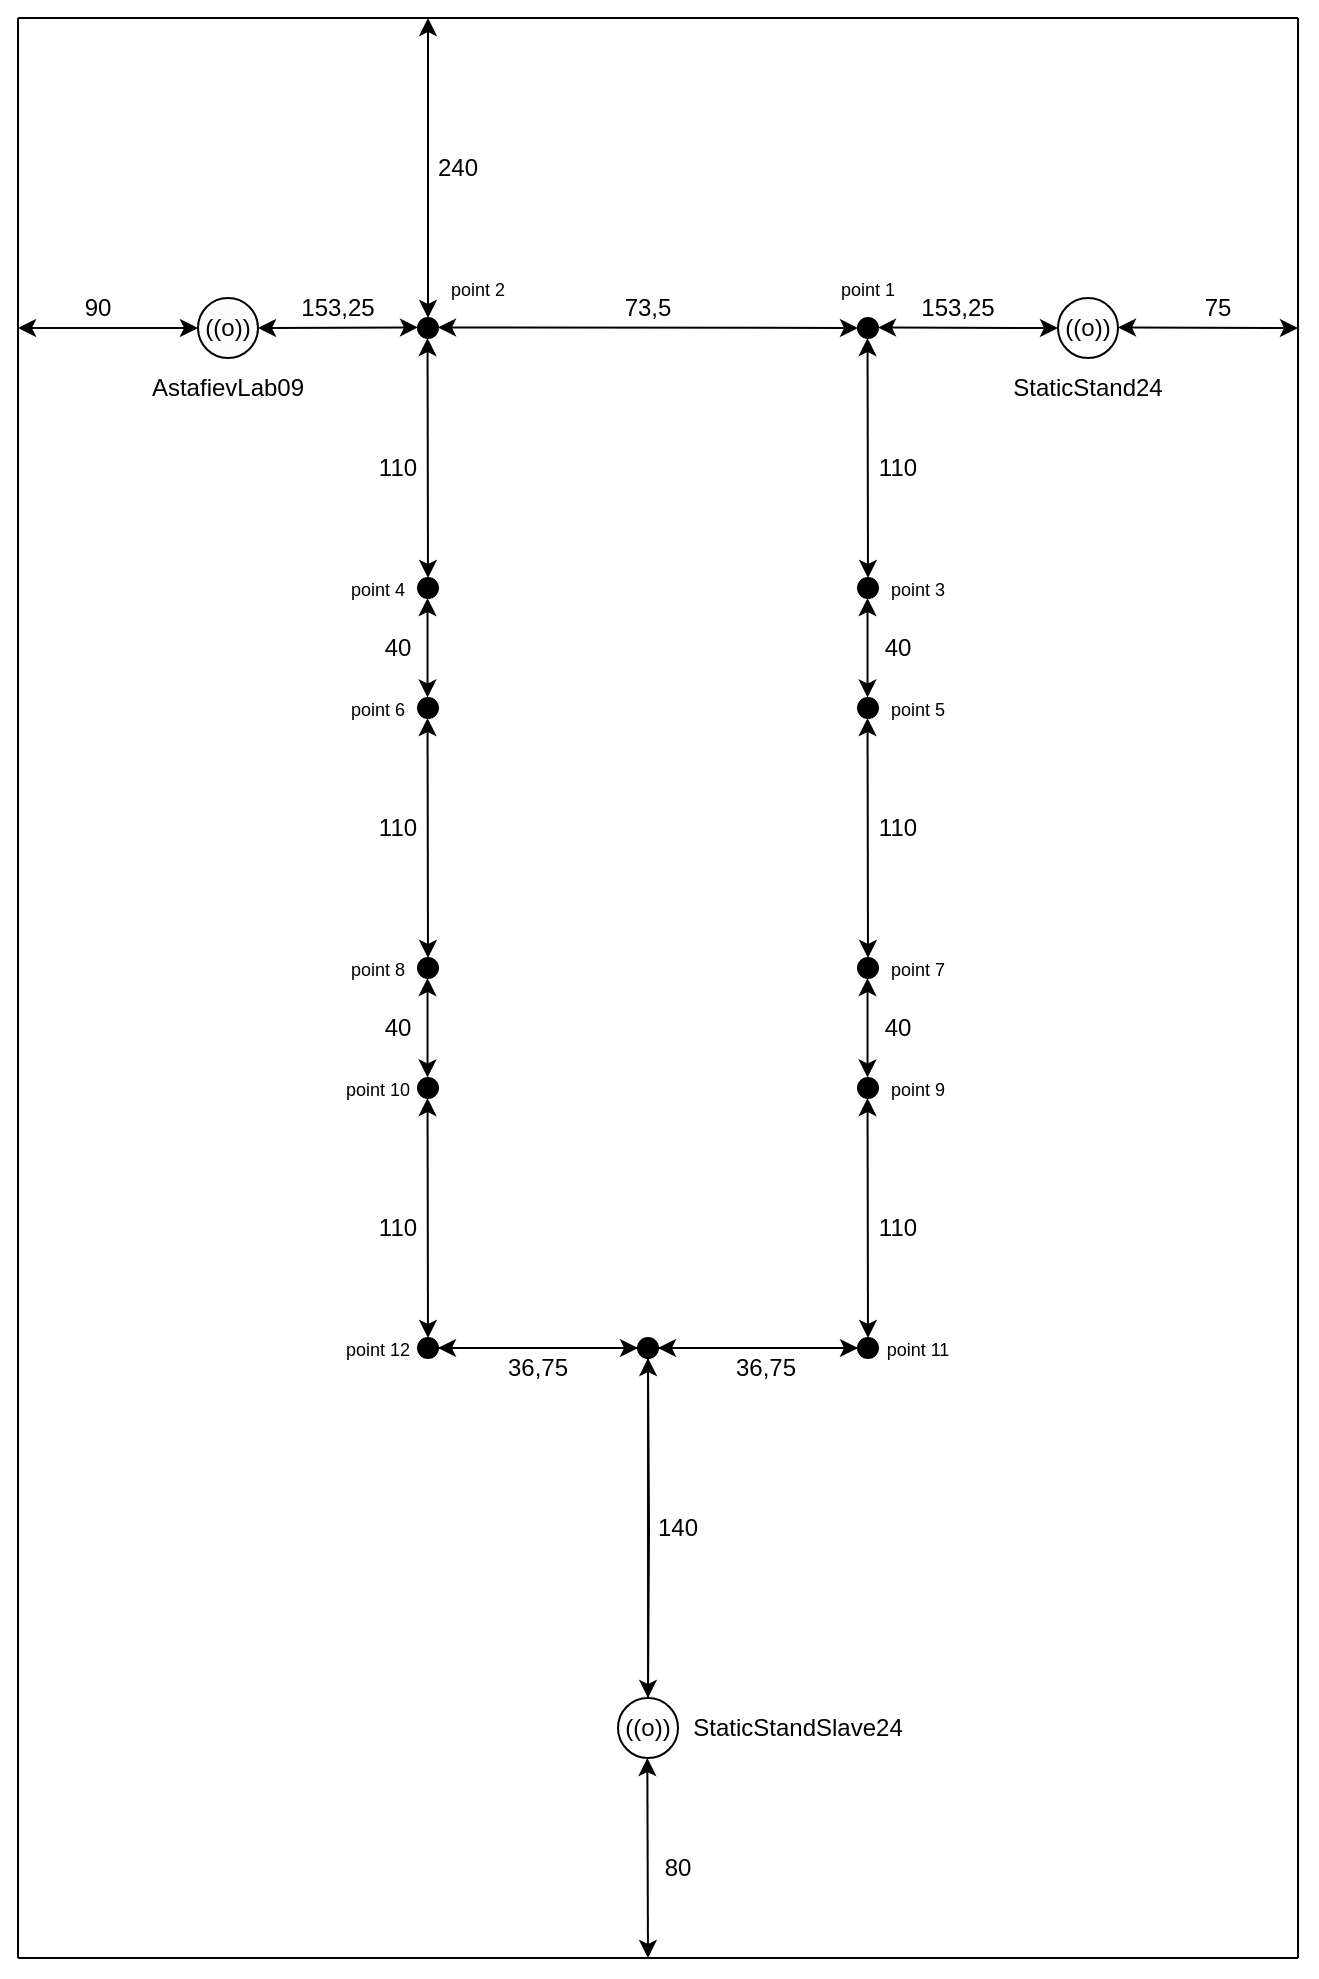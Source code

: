 <mxfile version="26.1.0">
  <diagram name="Страница — 1" id="Lmm25QguTGW_84BgqQ6a">
    <mxGraphModel dx="2049" dy="2235" grid="1" gridSize="10" guides="1" tooltips="1" connect="1" arrows="1" fold="1" page="1" pageScale="1" pageWidth="827" pageHeight="1169" math="0" shadow="0">
      <root>
        <mxCell id="0" />
        <mxCell id="1" parent="0" />
        <mxCell id="PwcIGHLQwaDQoBqi6ZXV-9" value="" style="endArrow=classic;startArrow=classic;html=1;rounded=0;" edge="1" parent="1">
          <mxGeometry width="50" height="50" relative="1" as="geometry">
            <mxPoint x="160" y="115" as="sourcePoint" />
            <mxPoint x="240" y="114.71" as="targetPoint" />
          </mxGeometry>
        </mxCell>
        <mxCell id="PwcIGHLQwaDQoBqi6ZXV-10" value="" style="endArrow=classic;startArrow=classic;html=1;rounded=0;" edge="1" parent="1">
          <mxGeometry width="50" height="50" relative="1" as="geometry">
            <mxPoint x="250" y="114.71" as="sourcePoint" />
            <mxPoint x="460" y="115" as="targetPoint" />
          </mxGeometry>
        </mxCell>
        <mxCell id="PwcIGHLQwaDQoBqi6ZXV-11" value="" style="endArrow=classic;startArrow=classic;html=1;rounded=0;" edge="1" parent="1">
          <mxGeometry width="50" height="50" relative="1" as="geometry">
            <mxPoint x="470" y="114.76" as="sourcePoint" />
            <mxPoint x="560" y="115" as="targetPoint" />
          </mxGeometry>
        </mxCell>
        <mxCell id="PwcIGHLQwaDQoBqi6ZXV-12" value="" style="endArrow=classic;startArrow=classic;html=1;rounded=0;entryX=0;entryY=0.5;entryDx=0;entryDy=0;" edge="1" parent="1">
          <mxGeometry width="50" height="50" relative="1" as="geometry">
            <mxPoint x="40" y="115" as="sourcePoint" />
            <mxPoint x="130" y="115" as="targetPoint" />
          </mxGeometry>
        </mxCell>
        <mxCell id="PwcIGHLQwaDQoBqi6ZXV-13" value="" style="endArrow=classic;startArrow=classic;html=1;rounded=0;" edge="1" parent="1">
          <mxGeometry width="50" height="50" relative="1" as="geometry">
            <mxPoint x="590" y="114.71" as="sourcePoint" />
            <mxPoint x="680" y="115" as="targetPoint" />
          </mxGeometry>
        </mxCell>
        <mxCell id="PwcIGHLQwaDQoBqi6ZXV-15" value="((о))" style="ellipse;whiteSpace=wrap;html=1;aspect=fixed;fillColor=#FCFCFC;" vertex="1" parent="1">
          <mxGeometry x="130" y="100" width="30" height="30" as="geometry" />
        </mxCell>
        <mxCell id="PwcIGHLQwaDQoBqi6ZXV-17" value="" style="ellipse;whiteSpace=wrap;html=1;aspect=fixed;fillColor=#000000;" vertex="1" parent="1">
          <mxGeometry x="240" y="110" width="10" height="10" as="geometry" />
        </mxCell>
        <mxCell id="PwcIGHLQwaDQoBqi6ZXV-18" value="((о))" style="ellipse;whiteSpace=wrap;html=1;aspect=fixed;fillColor=#FFFFFF;" vertex="1" parent="1">
          <mxGeometry x="560" y="100" width="30" height="30" as="geometry" />
        </mxCell>
        <mxCell id="PwcIGHLQwaDQoBqi6ZXV-19" value="" style="ellipse;whiteSpace=wrap;html=1;aspect=fixed;fillColor=#000000;" vertex="1" parent="1">
          <mxGeometry x="240" y="300" width="10" height="10" as="geometry" />
        </mxCell>
        <mxCell id="PwcIGHLQwaDQoBqi6ZXV-20" value="" style="ellipse;whiteSpace=wrap;html=1;aspect=fixed;fillColor=#000000;" vertex="1" parent="1">
          <mxGeometry x="460" y="110" width="10" height="10" as="geometry" />
        </mxCell>
        <mxCell id="PwcIGHLQwaDQoBqi6ZXV-22" value="" style="endArrow=classic;startArrow=classic;html=1;rounded=0;" edge="1" parent="1">
          <mxGeometry width="50" height="50" relative="1" as="geometry">
            <mxPoint x="244.76" y="250" as="sourcePoint" />
            <mxPoint x="244.76" y="299.71" as="targetPoint" />
          </mxGeometry>
        </mxCell>
        <mxCell id="PwcIGHLQwaDQoBqi6ZXV-23" value="" style="endArrow=classic;startArrow=classic;html=1;rounded=0;" edge="1" parent="1">
          <mxGeometry width="50" height="50" relative="1" as="geometry">
            <mxPoint x="464.76" y="250" as="sourcePoint" />
            <mxPoint x="464.76" y="299.71" as="targetPoint" />
          </mxGeometry>
        </mxCell>
        <mxCell id="PwcIGHLQwaDQoBqi6ZXV-24" value="" style="endArrow=classic;startArrow=classic;html=1;rounded=0;" edge="1" parent="1">
          <mxGeometry width="50" height="50" relative="1" as="geometry">
            <mxPoint x="244.76" y="120" as="sourcePoint" />
            <mxPoint x="245" y="240" as="targetPoint" />
          </mxGeometry>
        </mxCell>
        <mxCell id="PwcIGHLQwaDQoBqi6ZXV-25" value="" style="ellipse;whiteSpace=wrap;html=1;aspect=fixed;fillColor=#000000;" vertex="1" parent="1">
          <mxGeometry x="460" y="300" width="10" height="10" as="geometry" />
        </mxCell>
        <mxCell id="PwcIGHLQwaDQoBqi6ZXV-26" value="" style="endArrow=classic;startArrow=classic;html=1;rounded=0;" edge="1" parent="1">
          <mxGeometry width="50" height="50" relative="1" as="geometry">
            <mxPoint x="464.76" y="120" as="sourcePoint" />
            <mxPoint x="465" y="240" as="targetPoint" />
          </mxGeometry>
        </mxCell>
        <mxCell id="PwcIGHLQwaDQoBqi6ZXV-27" value="" style="ellipse;whiteSpace=wrap;html=1;aspect=fixed;fillColor=#000000;" vertex="1" parent="1">
          <mxGeometry x="460" y="240" width="10" height="10" as="geometry" />
        </mxCell>
        <mxCell id="PwcIGHLQwaDQoBqi6ZXV-28" value="" style="ellipse;whiteSpace=wrap;html=1;aspect=fixed;fillColor=#000000;" vertex="1" parent="1">
          <mxGeometry x="240" y="240" width="10" height="10" as="geometry" />
        </mxCell>
        <mxCell id="PwcIGHLQwaDQoBqi6ZXV-29" value="" style="endArrow=classic;startArrow=classic;html=1;rounded=0;" edge="1" parent="1">
          <mxGeometry width="50" height="50" relative="1" as="geometry">
            <mxPoint x="244.76" y="310" as="sourcePoint" />
            <mxPoint x="245" y="430" as="targetPoint" />
          </mxGeometry>
        </mxCell>
        <mxCell id="PwcIGHLQwaDQoBqi6ZXV-30" value="" style="endArrow=classic;startArrow=classic;html=1;rounded=0;" edge="1" parent="1">
          <mxGeometry width="50" height="50" relative="1" as="geometry">
            <mxPoint x="464.76" y="310" as="sourcePoint" />
            <mxPoint x="465" y="430" as="targetPoint" />
          </mxGeometry>
        </mxCell>
        <mxCell id="PwcIGHLQwaDQoBqi6ZXV-31" value="" style="ellipse;whiteSpace=wrap;html=1;aspect=fixed;fillColor=#000000;" vertex="1" parent="1">
          <mxGeometry x="460" y="430" width="10" height="10" as="geometry" />
        </mxCell>
        <mxCell id="PwcIGHLQwaDQoBqi6ZXV-32" value="" style="ellipse;whiteSpace=wrap;html=1;aspect=fixed;fillColor=#000000;" vertex="1" parent="1">
          <mxGeometry x="240" y="430" width="10" height="10" as="geometry" />
        </mxCell>
        <mxCell id="PwcIGHLQwaDQoBqi6ZXV-47" style="rounded=0;orthogonalLoop=1;jettySize=auto;html=1;exitX=1;exitY=0.5;exitDx=0;exitDy=0;entryX=0;entryY=0.5;entryDx=0;entryDy=0;" edge="1" parent="1" source="PwcIGHLQwaDQoBqi6ZXV-33" target="PwcIGHLQwaDQoBqi6ZXV-40">
          <mxGeometry relative="1" as="geometry" />
        </mxCell>
        <mxCell id="PwcIGHLQwaDQoBqi6ZXV-33" value="" style="ellipse;whiteSpace=wrap;html=1;aspect=fixed;fillColor=#000000;" vertex="1" parent="1">
          <mxGeometry x="240" y="620" width="10" height="10" as="geometry" />
        </mxCell>
        <mxCell id="PwcIGHLQwaDQoBqi6ZXV-34" value="" style="endArrow=classic;startArrow=classic;html=1;rounded=0;" edge="1" parent="1">
          <mxGeometry width="50" height="50" relative="1" as="geometry">
            <mxPoint x="244.76" y="440" as="sourcePoint" />
            <mxPoint x="244.76" y="489.71" as="targetPoint" />
          </mxGeometry>
        </mxCell>
        <mxCell id="PwcIGHLQwaDQoBqi6ZXV-52" style="edgeStyle=orthogonalEdgeStyle;rounded=0;orthogonalLoop=1;jettySize=auto;html=1;exitX=0.5;exitY=0;exitDx=0;exitDy=0;entryX=0.5;entryY=1;entryDx=0;entryDy=0;" edge="1" parent="1" target="PwcIGHLQwaDQoBqi6ZXV-40">
          <mxGeometry relative="1" as="geometry">
            <mxPoint x="355" y="800" as="sourcePoint" />
          </mxGeometry>
        </mxCell>
        <mxCell id="PwcIGHLQwaDQoBqi6ZXV-36" value="" style="endArrow=classic;startArrow=classic;html=1;rounded=0;" edge="1" parent="1">
          <mxGeometry width="50" height="50" relative="1" as="geometry">
            <mxPoint x="244.76" y="500" as="sourcePoint" />
            <mxPoint x="245" y="620" as="targetPoint" />
          </mxGeometry>
        </mxCell>
        <mxCell id="PwcIGHLQwaDQoBqi6ZXV-37" value="" style="ellipse;whiteSpace=wrap;html=1;aspect=fixed;fillColor=#000000;" vertex="1" parent="1">
          <mxGeometry x="240" y="490" width="10" height="10" as="geometry" />
        </mxCell>
        <mxCell id="PwcIGHLQwaDQoBqi6ZXV-38" value="" style="ellipse;whiteSpace=wrap;html=1;aspect=fixed;fillColor=#000000;" vertex="1" parent="1">
          <mxGeometry x="460" y="490" width="10" height="10" as="geometry" />
        </mxCell>
        <mxCell id="PwcIGHLQwaDQoBqi6ZXV-39" value="" style="endArrow=classic;startArrow=classic;html=1;rounded=0;" edge="1" parent="1">
          <mxGeometry width="50" height="50" relative="1" as="geometry">
            <mxPoint x="464.76" y="440" as="sourcePoint" />
            <mxPoint x="464.76" y="489.71" as="targetPoint" />
          </mxGeometry>
        </mxCell>
        <mxCell id="PwcIGHLQwaDQoBqi6ZXV-48" style="edgeStyle=orthogonalEdgeStyle;rounded=0;orthogonalLoop=1;jettySize=auto;html=1;exitX=0;exitY=0.5;exitDx=0;exitDy=0;entryX=1;entryY=0.5;entryDx=0;entryDy=0;" edge="1" parent="1" source="PwcIGHLQwaDQoBqi6ZXV-40" target="PwcIGHLQwaDQoBqi6ZXV-33">
          <mxGeometry relative="1" as="geometry" />
        </mxCell>
        <mxCell id="PwcIGHLQwaDQoBqi6ZXV-49" style="edgeStyle=orthogonalEdgeStyle;rounded=0;orthogonalLoop=1;jettySize=auto;html=1;exitX=1;exitY=0.5;exitDx=0;exitDy=0;entryX=0;entryY=0.5;entryDx=0;entryDy=0;" edge="1" parent="1" source="PwcIGHLQwaDQoBqi6ZXV-40" target="PwcIGHLQwaDQoBqi6ZXV-42">
          <mxGeometry relative="1" as="geometry" />
        </mxCell>
        <mxCell id="PwcIGHLQwaDQoBqi6ZXV-51" style="edgeStyle=orthogonalEdgeStyle;rounded=0;orthogonalLoop=1;jettySize=auto;html=1;exitX=0.5;exitY=1;exitDx=0;exitDy=0;entryX=0.5;entryY=0;entryDx=0;entryDy=0;" edge="1" parent="1" source="PwcIGHLQwaDQoBqi6ZXV-53">
          <mxGeometry relative="1" as="geometry">
            <mxPoint x="355" y="800" as="targetPoint" />
          </mxGeometry>
        </mxCell>
        <mxCell id="PwcIGHLQwaDQoBqi6ZXV-40" value="" style="ellipse;whiteSpace=wrap;html=1;aspect=fixed;fillColor=#000000;" vertex="1" parent="1">
          <mxGeometry x="350" y="620" width="10" height="10" as="geometry" />
        </mxCell>
        <mxCell id="PwcIGHLQwaDQoBqi6ZXV-41" value="" style="endArrow=classic;startArrow=classic;html=1;rounded=0;" edge="1" parent="1">
          <mxGeometry width="50" height="50" relative="1" as="geometry">
            <mxPoint x="464.76" y="500" as="sourcePoint" />
            <mxPoint x="465" y="620" as="targetPoint" />
          </mxGeometry>
        </mxCell>
        <mxCell id="PwcIGHLQwaDQoBqi6ZXV-50" style="edgeStyle=orthogonalEdgeStyle;rounded=0;orthogonalLoop=1;jettySize=auto;html=1;exitX=0;exitY=0.5;exitDx=0;exitDy=0;entryX=1;entryY=0.5;entryDx=0;entryDy=0;" edge="1" parent="1" source="PwcIGHLQwaDQoBqi6ZXV-42" target="PwcIGHLQwaDQoBqi6ZXV-40">
          <mxGeometry relative="1" as="geometry" />
        </mxCell>
        <mxCell id="PwcIGHLQwaDQoBqi6ZXV-42" value="" style="ellipse;whiteSpace=wrap;html=1;aspect=fixed;fillColor=#000000;" vertex="1" parent="1">
          <mxGeometry x="460" y="620" width="10" height="10" as="geometry" />
        </mxCell>
        <mxCell id="PwcIGHLQwaDQoBqi6ZXV-54" value="" style="edgeStyle=orthogonalEdgeStyle;rounded=0;orthogonalLoop=1;jettySize=auto;html=1;exitX=0.5;exitY=1;exitDx=0;exitDy=0;entryX=0.5;entryY=0;entryDx=0;entryDy=0;" edge="1" parent="1" source="PwcIGHLQwaDQoBqi6ZXV-40" target="PwcIGHLQwaDQoBqi6ZXV-53">
          <mxGeometry relative="1" as="geometry">
            <mxPoint x="355" y="630" as="sourcePoint" />
            <mxPoint x="355" y="800" as="targetPoint" />
          </mxGeometry>
        </mxCell>
        <mxCell id="PwcIGHLQwaDQoBqi6ZXV-53" value="((о))" style="ellipse;whiteSpace=wrap;html=1;aspect=fixed;fillColor=#FFFFFF;" vertex="1" parent="1">
          <mxGeometry x="340" y="800" width="30" height="30" as="geometry" />
        </mxCell>
        <mxCell id="PwcIGHLQwaDQoBqi6ZXV-56" value="" style="endArrow=none;html=1;rounded=0;" edge="1" parent="1">
          <mxGeometry width="50" height="50" relative="1" as="geometry">
            <mxPoint x="40" y="930" as="sourcePoint" />
            <mxPoint x="680" y="930" as="targetPoint" />
          </mxGeometry>
        </mxCell>
        <mxCell id="PwcIGHLQwaDQoBqi6ZXV-57" value="" style="endArrow=none;html=1;rounded=0;" edge="1" parent="1">
          <mxGeometry width="50" height="50" relative="1" as="geometry">
            <mxPoint x="40" y="-40" as="sourcePoint" />
            <mxPoint x="680" y="-40" as="targetPoint" />
          </mxGeometry>
        </mxCell>
        <mxCell id="PwcIGHLQwaDQoBqi6ZXV-58" value="" style="endArrow=none;html=1;rounded=0;" edge="1" parent="1">
          <mxGeometry width="50" height="50" relative="1" as="geometry">
            <mxPoint x="680" y="-40" as="sourcePoint" />
            <mxPoint x="680" y="930" as="targetPoint" />
          </mxGeometry>
        </mxCell>
        <mxCell id="PwcIGHLQwaDQoBqi6ZXV-59" value="" style="endArrow=none;html=1;rounded=0;" edge="1" parent="1">
          <mxGeometry width="50" height="50" relative="1" as="geometry">
            <mxPoint x="40" y="-40" as="sourcePoint" />
            <mxPoint x="40" y="930" as="targetPoint" />
          </mxGeometry>
        </mxCell>
        <mxCell id="PwcIGHLQwaDQoBqi6ZXV-60" value="" style="endArrow=classic;startArrow=classic;html=1;rounded=0;" edge="1" parent="1">
          <mxGeometry width="50" height="50" relative="1" as="geometry">
            <mxPoint x="354.66" y="830" as="sourcePoint" />
            <mxPoint x="355" y="930" as="targetPoint" />
          </mxGeometry>
        </mxCell>
        <mxCell id="PwcIGHLQwaDQoBqi6ZXV-61" value="110" style="text;html=1;align=center;verticalAlign=middle;whiteSpace=wrap;rounded=0;" vertex="1" parent="1">
          <mxGeometry x="200" y="170" width="60" height="30" as="geometry" />
        </mxCell>
        <mxCell id="PwcIGHLQwaDQoBqi6ZXV-62" value="110" style="text;html=1;align=center;verticalAlign=middle;whiteSpace=wrap;rounded=0;" vertex="1" parent="1">
          <mxGeometry x="450" y="550" width="60" height="30" as="geometry" />
        </mxCell>
        <mxCell id="PwcIGHLQwaDQoBqi6ZXV-63" value="110" style="text;html=1;align=center;verticalAlign=middle;whiteSpace=wrap;rounded=0;" vertex="1" parent="1">
          <mxGeometry x="200" y="550" width="60" height="30" as="geometry" />
        </mxCell>
        <mxCell id="PwcIGHLQwaDQoBqi6ZXV-64" value="110" style="text;html=1;align=center;verticalAlign=middle;whiteSpace=wrap;rounded=0;" vertex="1" parent="1">
          <mxGeometry x="450" y="350" width="60" height="30" as="geometry" />
        </mxCell>
        <mxCell id="PwcIGHLQwaDQoBqi6ZXV-65" value="110" style="text;html=1;align=center;verticalAlign=middle;whiteSpace=wrap;rounded=0;" vertex="1" parent="1">
          <mxGeometry x="200" y="350" width="60" height="30" as="geometry" />
        </mxCell>
        <mxCell id="PwcIGHLQwaDQoBqi6ZXV-66" value="110" style="text;html=1;align=center;verticalAlign=middle;whiteSpace=wrap;rounded=0;" vertex="1" parent="1">
          <mxGeometry x="450" y="170" width="60" height="30" as="geometry" />
        </mxCell>
        <mxCell id="PwcIGHLQwaDQoBqi6ZXV-67" value="40" style="text;html=1;align=center;verticalAlign=middle;whiteSpace=wrap;rounded=0;" vertex="1" parent="1">
          <mxGeometry x="200" y="260" width="60" height="30" as="geometry" />
        </mxCell>
        <mxCell id="PwcIGHLQwaDQoBqi6ZXV-68" value="40" style="text;html=1;align=center;verticalAlign=middle;whiteSpace=wrap;rounded=0;" vertex="1" parent="1">
          <mxGeometry x="450" y="260" width="60" height="30" as="geometry" />
        </mxCell>
        <mxCell id="PwcIGHLQwaDQoBqi6ZXV-69" value="40" style="text;html=1;align=center;verticalAlign=middle;whiteSpace=wrap;rounded=0;" vertex="1" parent="1">
          <mxGeometry x="200" y="450" width="60" height="30" as="geometry" />
        </mxCell>
        <mxCell id="PwcIGHLQwaDQoBqi6ZXV-70" value="40" style="text;html=1;align=center;verticalAlign=middle;whiteSpace=wrap;rounded=0;" vertex="1" parent="1">
          <mxGeometry x="450" y="450" width="60" height="30" as="geometry" />
        </mxCell>
        <mxCell id="PwcIGHLQwaDQoBqi6ZXV-71" value="73,5" style="text;html=1;align=center;verticalAlign=middle;whiteSpace=wrap;rounded=0;" vertex="1" parent="1">
          <mxGeometry x="325" y="90" width="60" height="30" as="geometry" />
        </mxCell>
        <mxCell id="PwcIGHLQwaDQoBqi6ZXV-72" value="36,75" style="text;html=1;align=center;verticalAlign=middle;whiteSpace=wrap;rounded=0;" vertex="1" parent="1">
          <mxGeometry x="270" y="620" width="60" height="30" as="geometry" />
        </mxCell>
        <mxCell id="PwcIGHLQwaDQoBqi6ZXV-73" value="36,75" style="text;html=1;align=center;verticalAlign=middle;whiteSpace=wrap;rounded=0;" vertex="1" parent="1">
          <mxGeometry x="383.5" y="620" width="60" height="30" as="geometry" />
        </mxCell>
        <mxCell id="PwcIGHLQwaDQoBqi6ZXV-74" value="140" style="text;html=1;align=center;verticalAlign=middle;whiteSpace=wrap;rounded=0;" vertex="1" parent="1">
          <mxGeometry x="340" y="700" width="60" height="30" as="geometry" />
        </mxCell>
        <mxCell id="PwcIGHLQwaDQoBqi6ZXV-75" value="80" style="text;html=1;align=center;verticalAlign=middle;whiteSpace=wrap;rounded=0;" vertex="1" parent="1">
          <mxGeometry x="340" y="870" width="60" height="30" as="geometry" />
        </mxCell>
        <mxCell id="PwcIGHLQwaDQoBqi6ZXV-76" value="153,25" style="text;html=1;align=center;verticalAlign=middle;whiteSpace=wrap;rounded=0;" vertex="1" parent="1">
          <mxGeometry x="170" y="90" width="60" height="30" as="geometry" />
        </mxCell>
        <mxCell id="PwcIGHLQwaDQoBqi6ZXV-77" value="153,25" style="text;html=1;align=center;verticalAlign=middle;whiteSpace=wrap;rounded=0;" vertex="1" parent="1">
          <mxGeometry x="480" y="90" width="60" height="30" as="geometry" />
        </mxCell>
        <mxCell id="PwcIGHLQwaDQoBqi6ZXV-78" value="75" style="text;html=1;align=center;verticalAlign=middle;whiteSpace=wrap;rounded=0;" vertex="1" parent="1">
          <mxGeometry x="610" y="90" width="60" height="30" as="geometry" />
        </mxCell>
        <mxCell id="PwcIGHLQwaDQoBqi6ZXV-79" value="90" style="text;html=1;align=center;verticalAlign=middle;whiteSpace=wrap;rounded=0;" vertex="1" parent="1">
          <mxGeometry x="50" y="90" width="60" height="30" as="geometry" />
        </mxCell>
        <mxCell id="PwcIGHLQwaDQoBqi6ZXV-82" value="AstafievLab09" style="text;html=1;align=center;verticalAlign=middle;whiteSpace=wrap;rounded=0;" vertex="1" parent="1">
          <mxGeometry x="115" y="130" width="60" height="30" as="geometry" />
        </mxCell>
        <mxCell id="PwcIGHLQwaDQoBqi6ZXV-83" value="StaticStand24" style="text;html=1;align=center;verticalAlign=middle;whiteSpace=wrap;rounded=0;" vertex="1" parent="1">
          <mxGeometry x="545" y="130" width="60" height="30" as="geometry" />
        </mxCell>
        <mxCell id="PwcIGHLQwaDQoBqi6ZXV-84" value="StaticStandSlave24" style="text;html=1;align=center;verticalAlign=middle;whiteSpace=wrap;rounded=0;" vertex="1" parent="1">
          <mxGeometry x="400" y="800" width="60" height="30" as="geometry" />
        </mxCell>
        <mxCell id="PwcIGHLQwaDQoBqi6ZXV-85" value="" style="endArrow=classic;startArrow=classic;html=1;rounded=0;exitX=0.5;exitY=0;exitDx=0;exitDy=0;" edge="1" parent="1" source="PwcIGHLQwaDQoBqi6ZXV-17">
          <mxGeometry width="50" height="50" relative="1" as="geometry">
            <mxPoint x="130" y="40" as="sourcePoint" />
            <mxPoint x="245" y="-40" as="targetPoint" />
          </mxGeometry>
        </mxCell>
        <mxCell id="PwcIGHLQwaDQoBqi6ZXV-86" value="240" style="text;html=1;align=center;verticalAlign=middle;whiteSpace=wrap;rounded=0;" vertex="1" parent="1">
          <mxGeometry x="230" y="20" width="60" height="30" as="geometry" />
        </mxCell>
        <mxCell id="PwcIGHLQwaDQoBqi6ZXV-87" value="&lt;font style=&quot;font-size: 9px;&quot;&gt;point 1&lt;/font&gt;" style="text;html=1;align=center;verticalAlign=middle;whiteSpace=wrap;rounded=0;" vertex="1" parent="1">
          <mxGeometry x="435" y="80" width="60" height="30" as="geometry" />
        </mxCell>
        <mxCell id="PwcIGHLQwaDQoBqi6ZXV-88" value="&lt;font style=&quot;font-size: 9px;&quot;&gt;point 2&lt;/font&gt;" style="text;html=1;align=center;verticalAlign=middle;whiteSpace=wrap;rounded=0;" vertex="1" parent="1">
          <mxGeometry x="240" y="80" width="60" height="30" as="geometry" />
        </mxCell>
        <mxCell id="PwcIGHLQwaDQoBqi6ZXV-89" value="&lt;font style=&quot;font-size: 9px;&quot;&gt;point 3&lt;/font&gt;" style="text;html=1;align=center;verticalAlign=middle;whiteSpace=wrap;rounded=0;" vertex="1" parent="1">
          <mxGeometry x="460" y="230" width="60" height="30" as="geometry" />
        </mxCell>
        <mxCell id="PwcIGHLQwaDQoBqi6ZXV-90" value="&lt;font style=&quot;font-size: 9px;&quot;&gt;point 4&lt;/font&gt;" style="text;html=1;align=center;verticalAlign=middle;whiteSpace=wrap;rounded=0;" vertex="1" parent="1">
          <mxGeometry x="190" y="230" width="60" height="30" as="geometry" />
        </mxCell>
        <mxCell id="PwcIGHLQwaDQoBqi6ZXV-91" value="&lt;font style=&quot;font-size: 9px;&quot;&gt;point 5&lt;/font&gt;" style="text;html=1;align=center;verticalAlign=middle;whiteSpace=wrap;rounded=0;" vertex="1" parent="1">
          <mxGeometry x="460" y="290" width="60" height="30" as="geometry" />
        </mxCell>
        <mxCell id="PwcIGHLQwaDQoBqi6ZXV-92" value="&lt;font style=&quot;font-size: 9px;&quot;&gt;point 6&lt;/font&gt;" style="text;html=1;align=center;verticalAlign=middle;whiteSpace=wrap;rounded=0;" vertex="1" parent="1">
          <mxGeometry x="190" y="290" width="60" height="30" as="geometry" />
        </mxCell>
        <mxCell id="PwcIGHLQwaDQoBqi6ZXV-93" value="&lt;font style=&quot;font-size: 9px;&quot;&gt;point 7&lt;/font&gt;" style="text;html=1;align=center;verticalAlign=middle;whiteSpace=wrap;rounded=0;" vertex="1" parent="1">
          <mxGeometry x="460" y="420" width="60" height="30" as="geometry" />
        </mxCell>
        <mxCell id="PwcIGHLQwaDQoBqi6ZXV-94" value="&lt;font style=&quot;font-size: 9px;&quot;&gt;point 8&lt;/font&gt;" style="text;html=1;align=center;verticalAlign=middle;whiteSpace=wrap;rounded=0;" vertex="1" parent="1">
          <mxGeometry x="190" y="420" width="60" height="30" as="geometry" />
        </mxCell>
        <mxCell id="PwcIGHLQwaDQoBqi6ZXV-95" value="&lt;font style=&quot;font-size: 9px;&quot;&gt;point 9&lt;/font&gt;" style="text;html=1;align=center;verticalAlign=middle;whiteSpace=wrap;rounded=0;" vertex="1" parent="1">
          <mxGeometry x="460" y="480" width="60" height="30" as="geometry" />
        </mxCell>
        <mxCell id="PwcIGHLQwaDQoBqi6ZXV-96" value="&lt;font style=&quot;font-size: 9px;&quot;&gt;point 10&lt;/font&gt;" style="text;html=1;align=center;verticalAlign=middle;whiteSpace=wrap;rounded=0;" vertex="1" parent="1">
          <mxGeometry x="190" y="480" width="60" height="30" as="geometry" />
        </mxCell>
        <mxCell id="PwcIGHLQwaDQoBqi6ZXV-97" value="&lt;font style=&quot;font-size: 9px;&quot;&gt;point 11&lt;/font&gt;" style="text;html=1;align=center;verticalAlign=middle;whiteSpace=wrap;rounded=0;" vertex="1" parent="1">
          <mxGeometry x="460" y="610" width="60" height="30" as="geometry" />
        </mxCell>
        <mxCell id="PwcIGHLQwaDQoBqi6ZXV-98" value="&lt;font style=&quot;font-size: 9px;&quot;&gt;point 12&lt;/font&gt;" style="text;html=1;align=center;verticalAlign=middle;whiteSpace=wrap;rounded=0;" vertex="1" parent="1">
          <mxGeometry x="190" y="610" width="60" height="30" as="geometry" />
        </mxCell>
      </root>
    </mxGraphModel>
  </diagram>
</mxfile>
